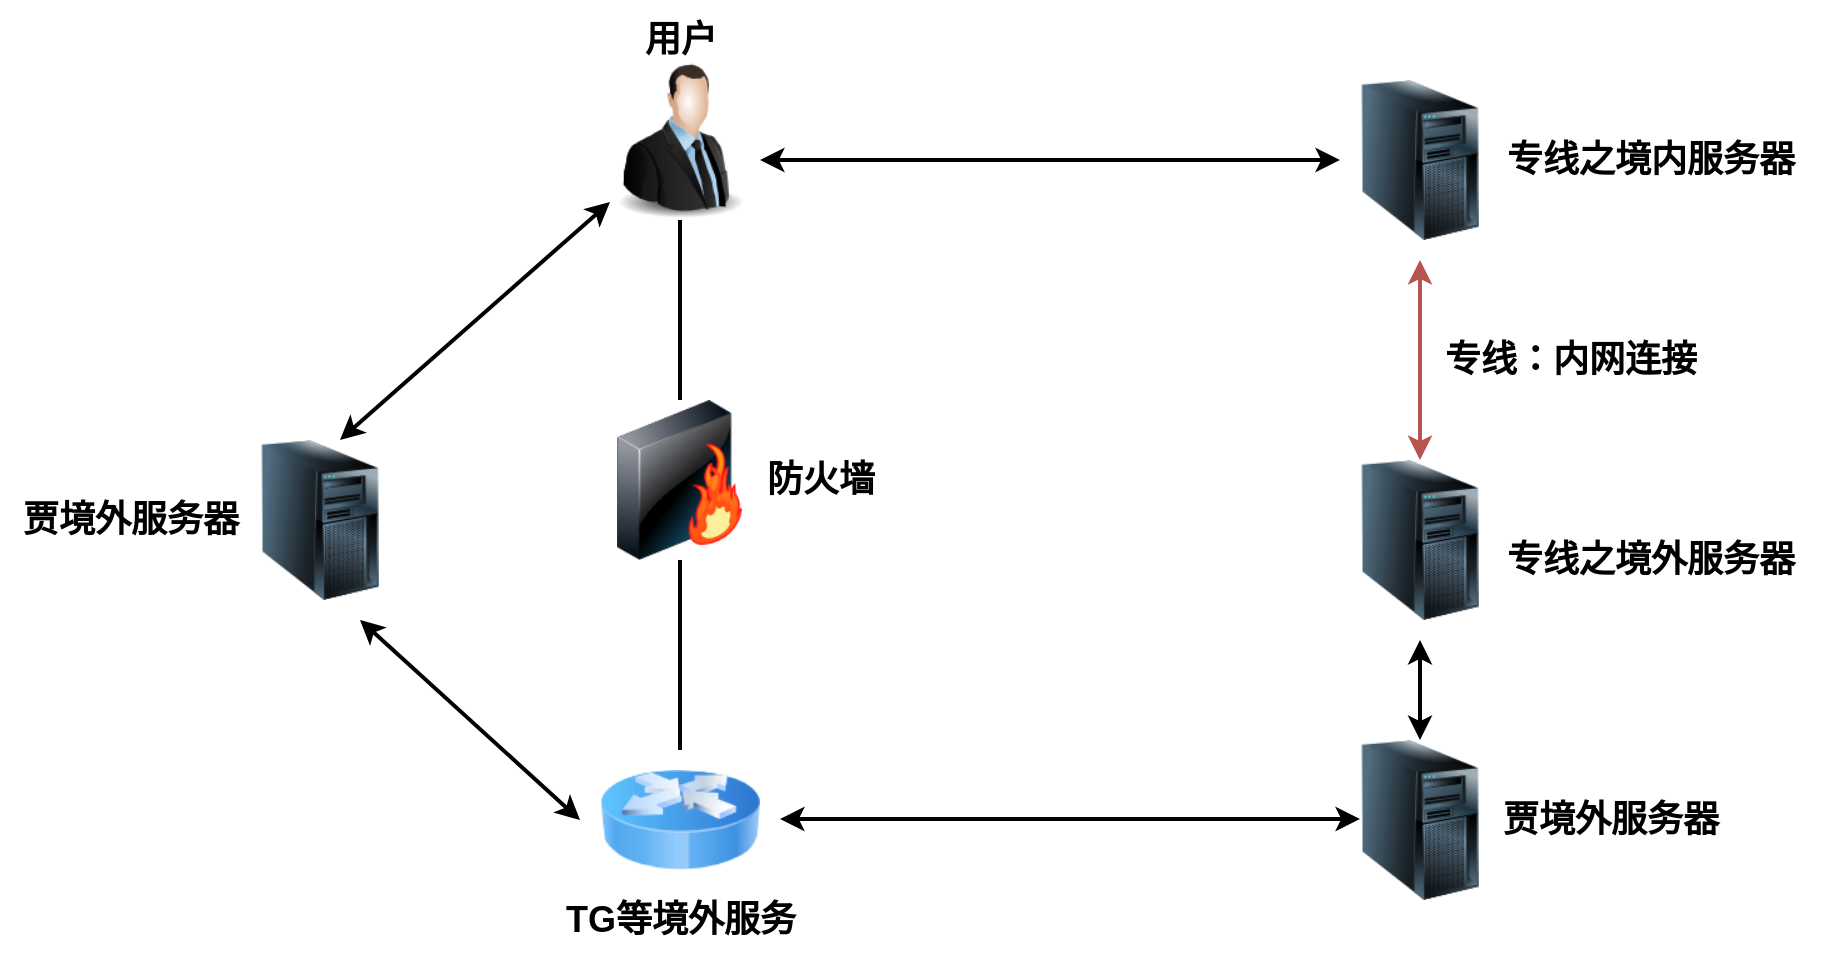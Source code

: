 <mxfile version="24.7.5">
  <diagram name="Page-1" id="55a83fd1-7818-8e21-69c5-c3457e3827bb">
    <mxGraphModel dx="2266" dy="810" grid="1" gridSize="10" guides="1" tooltips="1" connect="1" arrows="1" fold="1" page="1" pageScale="1" pageWidth="1100" pageHeight="850" background="none" math="0" shadow="0">
      <root>
        <mxCell id="0" />
        <mxCell id="1" parent="0" />
        <mxCell id="69ecfefc5c41e42c-18" style="edgeStyle=none;rounded=0;html=1;labelBackgroundColor=none;endArrow=none;strokeWidth=2;fontFamily=Verdana;fontSize=22" parent="1" edge="1">
          <mxGeometry relative="1" as="geometry">
            <mxPoint x="510" y="465" as="sourcePoint" />
            <mxPoint x="510" y="370" as="targetPoint" />
          </mxGeometry>
        </mxCell>
        <mxCell id="69ecfefc5c41e42c-19" style="edgeStyle=none;rounded=0;html=1;labelBackgroundColor=none;endArrow=none;strokeWidth=2;fontFamily=Verdana;fontSize=22" parent="1" target="oUDDlCBdZkCjQiqVzqJV-11" edge="1">
          <mxGeometry relative="1" as="geometry">
            <mxPoint x="510" y="290" as="sourcePoint" />
            <mxPoint x="510" y="160" as="targetPoint" />
          </mxGeometry>
        </mxCell>
        <mxCell id="oUDDlCBdZkCjQiqVzqJV-7" value="" style="image;html=1;image=img/lib/clip_art/networking/Router_Icon_128x128.png" vertex="1" parent="1">
          <mxGeometry x="470" y="460" width="80" height="80" as="geometry" />
        </mxCell>
        <mxCell id="oUDDlCBdZkCjQiqVzqJV-8" value="&lt;b&gt;&lt;font style=&quot;font-size: 18px;&quot;&gt;TG等境外服务&lt;/font&gt;&lt;/b&gt;" style="text;html=1;align=center;verticalAlign=middle;resizable=0;points=[];autosize=1;strokeColor=none;fillColor=none;" vertex="1" parent="1">
          <mxGeometry x="440" y="530" width="140" height="40" as="geometry" />
        </mxCell>
        <mxCell id="oUDDlCBdZkCjQiqVzqJV-9" value="" style="image;html=1;image=img/lib/clip_art/networking/Firewall-page1_128x128.png" vertex="1" parent="1">
          <mxGeometry x="470" y="290" width="80" height="80" as="geometry" />
        </mxCell>
        <mxCell id="oUDDlCBdZkCjQiqVzqJV-10" value="&lt;b&gt;&lt;font style=&quot;font-size: 18px;&quot;&gt;防火墙&lt;/font&gt;&lt;/b&gt;" style="text;html=1;align=center;verticalAlign=middle;resizable=0;points=[];autosize=1;strokeColor=none;fillColor=none;" vertex="1" parent="1">
          <mxGeometry x="540" y="310" width="80" height="40" as="geometry" />
        </mxCell>
        <mxCell id="oUDDlCBdZkCjQiqVzqJV-11" value="" style="image;html=1;image=img/lib/clip_art/people/Suit_Man_128x128.png" vertex="1" parent="1">
          <mxGeometry x="470" y="120" width="80" height="80" as="geometry" />
        </mxCell>
        <mxCell id="oUDDlCBdZkCjQiqVzqJV-14" value="&lt;b&gt;&lt;font style=&quot;font-size: 18px;&quot;&gt;用户&lt;/font&gt;&lt;/b&gt;" style="text;html=1;align=center;verticalAlign=middle;resizable=0;points=[];autosize=1;strokeColor=none;fillColor=none;" vertex="1" parent="1">
          <mxGeometry x="480" y="90" width="60" height="40" as="geometry" />
        </mxCell>
        <mxCell id="oUDDlCBdZkCjQiqVzqJV-15" value="" style="endArrow=classic;startArrow=classic;html=1;rounded=0;fontStyle=1;fontSize=18;strokeWidth=2;" edge="1" parent="1">
          <mxGeometry width="50" height="50" relative="1" as="geometry">
            <mxPoint x="340" y="310" as="sourcePoint" />
            <mxPoint x="475" y="191" as="targetPoint" />
          </mxGeometry>
        </mxCell>
        <mxCell id="oUDDlCBdZkCjQiqVzqJV-16" value="" style="image;html=1;image=img/lib/clip_art/computers/Server_Tower_128x128.png" vertex="1" parent="1">
          <mxGeometry x="840" y="130" width="80" height="80" as="geometry" />
        </mxCell>
        <mxCell id="oUDDlCBdZkCjQiqVzqJV-17" value="" style="image;html=1;image=img/lib/clip_art/computers/Server_Tower_128x128.png" vertex="1" parent="1">
          <mxGeometry x="290" y="310" width="80" height="80" as="geometry" />
        </mxCell>
        <mxCell id="oUDDlCBdZkCjQiqVzqJV-18" value="" style="endArrow=classic;startArrow=classic;html=1;rounded=0;fontStyle=1;fontSize=18;strokeWidth=2;" edge="1" parent="1">
          <mxGeometry width="50" height="50" relative="1" as="geometry">
            <mxPoint x="350" y="400" as="sourcePoint" />
            <mxPoint x="460" y="500" as="targetPoint" />
          </mxGeometry>
        </mxCell>
        <mxCell id="oUDDlCBdZkCjQiqVzqJV-19" value="&lt;b&gt;&lt;font style=&quot;font-size: 18px;&quot;&gt;贾境外服务器&lt;/font&gt;&lt;/b&gt;" style="text;html=1;align=center;verticalAlign=middle;resizable=0;points=[];autosize=1;strokeColor=none;fillColor=none;" vertex="1" parent="1">
          <mxGeometry x="170" y="330" width="130" height="40" as="geometry" />
        </mxCell>
        <mxCell id="oUDDlCBdZkCjQiqVzqJV-21" value="" style="endArrow=classic;startArrow=classic;html=1;rounded=0;fontStyle=1;fontSize=18;strokeWidth=2;entryX=0;entryY=0.5;entryDx=0;entryDy=0;exitX=1;exitY=0.625;exitDx=0;exitDy=0;exitPerimeter=0;" edge="1" parent="1" source="oUDDlCBdZkCjQiqVzqJV-11" target="oUDDlCBdZkCjQiqVzqJV-16">
          <mxGeometry width="50" height="50" relative="1" as="geometry">
            <mxPoint x="590" y="169.5" as="sourcePoint" />
            <mxPoint x="740" y="170" as="targetPoint" />
          </mxGeometry>
        </mxCell>
        <mxCell id="oUDDlCBdZkCjQiqVzqJV-22" value="&lt;span style=&quot;font-size: 18px;&quot;&gt;&lt;b&gt;专线之境内服务器&lt;/b&gt;&lt;/span&gt;" style="text;html=1;align=center;verticalAlign=middle;resizable=0;points=[];autosize=1;strokeColor=none;fillColor=none;" vertex="1" parent="1">
          <mxGeometry x="910" y="150" width="170" height="40" as="geometry" />
        </mxCell>
        <mxCell id="oUDDlCBdZkCjQiqVzqJV-25" value="" style="endArrow=classic;startArrow=classic;html=1;rounded=0;fontStyle=1;fontSize=18;strokeWidth=2;fillColor=#f8cecc;strokeColor=#b85450;" edge="1" parent="1">
          <mxGeometry width="50" height="50" relative="1" as="geometry">
            <mxPoint x="880" y="320" as="sourcePoint" />
            <mxPoint x="880" y="220" as="targetPoint" />
          </mxGeometry>
        </mxCell>
        <mxCell id="oUDDlCBdZkCjQiqVzqJV-26" value="&lt;b&gt;&lt;font style=&quot;font-size: 18px;&quot;&gt;专线：内网连接&lt;/font&gt;&lt;/b&gt;" style="text;html=1;align=center;verticalAlign=middle;resizable=0;points=[];autosize=1;strokeColor=none;fillColor=none;" vertex="1" parent="1">
          <mxGeometry x="880" y="250" width="150" height="40" as="geometry" />
        </mxCell>
        <mxCell id="oUDDlCBdZkCjQiqVzqJV-27" value="" style="image;html=1;image=img/lib/clip_art/computers/Server_Tower_128x128.png" vertex="1" parent="1">
          <mxGeometry x="840" y="320" width="80" height="80" as="geometry" />
        </mxCell>
        <mxCell id="oUDDlCBdZkCjQiqVzqJV-28" value="&lt;span style=&quot;font-size: 18px;&quot;&gt;&lt;b&gt;专线之境外服务器&lt;/b&gt;&lt;/span&gt;" style="text;html=1;align=center;verticalAlign=middle;resizable=0;points=[];autosize=1;strokeColor=none;fillColor=none;" vertex="1" parent="1">
          <mxGeometry x="910" y="350" width="170" height="40" as="geometry" />
        </mxCell>
        <mxCell id="oUDDlCBdZkCjQiqVzqJV-29" value="" style="image;html=1;image=img/lib/clip_art/computers/Server_Tower_128x128.png" vertex="1" parent="1">
          <mxGeometry x="840" y="460" width="80" height="80" as="geometry" />
        </mxCell>
        <mxCell id="oUDDlCBdZkCjQiqVzqJV-30" value="" style="endArrow=classic;startArrow=classic;html=1;rounded=0;fontStyle=1;fontSize=18;strokeWidth=2;exitX=0.5;exitY=0;exitDx=0;exitDy=0;" edge="1" parent="1" source="oUDDlCBdZkCjQiqVzqJV-29">
          <mxGeometry width="50" height="50" relative="1" as="geometry">
            <mxPoint x="750" y="529" as="sourcePoint" />
            <mxPoint x="880" y="410" as="targetPoint" />
          </mxGeometry>
        </mxCell>
        <mxCell id="oUDDlCBdZkCjQiqVzqJV-31" value="&lt;b&gt;&lt;font style=&quot;font-size: 18px;&quot;&gt;贾境外服务器&lt;/font&gt;&lt;/b&gt;" style="text;html=1;align=center;verticalAlign=middle;resizable=0;points=[];autosize=1;strokeColor=none;fillColor=none;" vertex="1" parent="1">
          <mxGeometry x="910" y="480" width="130" height="40" as="geometry" />
        </mxCell>
        <mxCell id="oUDDlCBdZkCjQiqVzqJV-32" value="" style="endArrow=classic;startArrow=classic;html=1;rounded=0;fontStyle=1;fontSize=18;strokeWidth=2;entryX=0;entryY=0.5;entryDx=0;entryDy=0;exitX=1;exitY=0.625;exitDx=0;exitDy=0;exitPerimeter=0;" edge="1" parent="1">
          <mxGeometry width="50" height="50" relative="1" as="geometry">
            <mxPoint x="560" y="499.5" as="sourcePoint" />
            <mxPoint x="850" y="499.5" as="targetPoint" />
          </mxGeometry>
        </mxCell>
      </root>
    </mxGraphModel>
  </diagram>
</mxfile>
